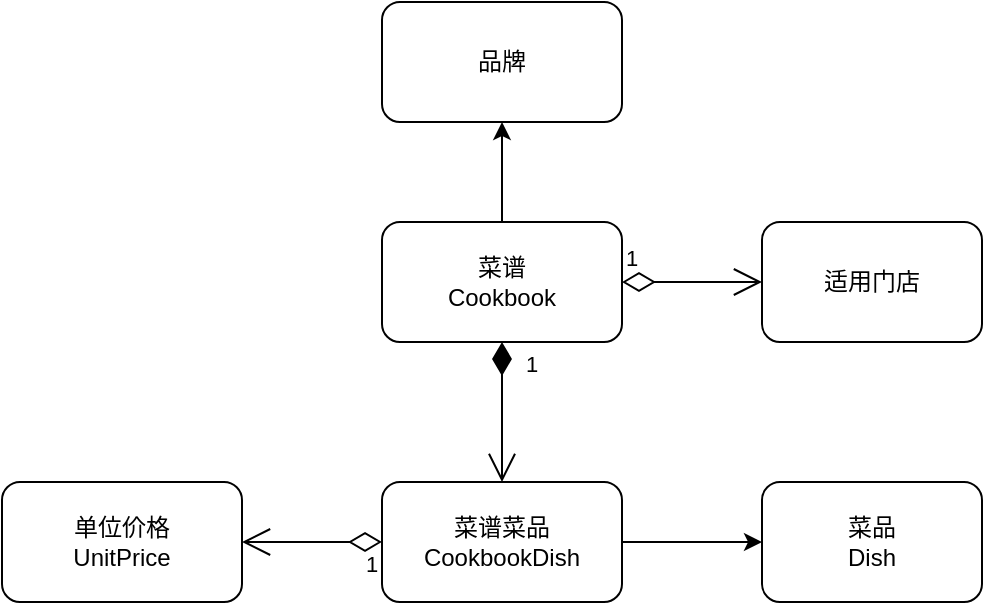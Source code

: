 <mxfile version="12.9.3" type="github">
  <diagram id="N3dDYz6mYW61JuvMdA8y" name="Page-1">
    <mxGraphModel dx="892" dy="498" grid="1" gridSize="10" guides="1" tooltips="1" connect="1" arrows="1" fold="1" page="1" pageScale="1" pageWidth="827" pageHeight="1169" math="0" shadow="0">
      <root>
        <mxCell id="0" />
        <mxCell id="1" parent="0" />
        <mxCell id="p-VOLU0iWo143-UVFUAN-1" value="菜谱&lt;br&gt;Cookbook" style="rounded=1;whiteSpace=wrap;html=1;" vertex="1" parent="1">
          <mxGeometry x="200" y="130" width="120" height="60" as="geometry" />
        </mxCell>
        <mxCell id="p-VOLU0iWo143-UVFUAN-2" value="品牌&lt;br&gt;" style="rounded=1;whiteSpace=wrap;html=1;" vertex="1" parent="1">
          <mxGeometry x="200" y="20" width="120" height="60" as="geometry" />
        </mxCell>
        <mxCell id="p-VOLU0iWo143-UVFUAN-3" value="菜谱菜品&lt;br&gt;CookbookDish" style="rounded=1;whiteSpace=wrap;html=1;" vertex="1" parent="1">
          <mxGeometry x="200" y="260" width="120" height="60" as="geometry" />
        </mxCell>
        <mxCell id="p-VOLU0iWo143-UVFUAN-5" value="1" style="endArrow=open;html=1;endSize=12;startArrow=diamondThin;startSize=14;startFill=1;edgeStyle=orthogonalEdgeStyle;align=left;verticalAlign=bottom;exitX=0.5;exitY=1;exitDx=0;exitDy=0;entryX=0.5;entryY=0;entryDx=0;entryDy=0;" edge="1" parent="1" source="p-VOLU0iWo143-UVFUAN-1" target="p-VOLU0iWo143-UVFUAN-3">
          <mxGeometry x="-0.429" y="10" relative="1" as="geometry">
            <mxPoint x="330" y="240" as="sourcePoint" />
            <mxPoint x="490" y="240" as="targetPoint" />
            <mxPoint as="offset" />
          </mxGeometry>
        </mxCell>
        <mxCell id="p-VOLU0iWo143-UVFUAN-6" value="菜品 &lt;br&gt;Dish" style="rounded=1;whiteSpace=wrap;html=1;" vertex="1" parent="1">
          <mxGeometry x="390" y="260" width="110" height="60" as="geometry" />
        </mxCell>
        <mxCell id="p-VOLU0iWo143-UVFUAN-7" value="" style="endArrow=classic;html=1;exitX=1;exitY=0.5;exitDx=0;exitDy=0;entryX=0;entryY=0.5;entryDx=0;entryDy=0;" edge="1" parent="1" source="p-VOLU0iWo143-UVFUAN-3" target="p-VOLU0iWo143-UVFUAN-6">
          <mxGeometry width="50" height="50" relative="1" as="geometry">
            <mxPoint x="390" y="260" as="sourcePoint" />
            <mxPoint x="440" y="210" as="targetPoint" />
          </mxGeometry>
        </mxCell>
        <mxCell id="p-VOLU0iWo143-UVFUAN-8" value="" style="endArrow=classic;html=1;entryX=0.5;entryY=1;entryDx=0;entryDy=0;" edge="1" parent="1" source="p-VOLU0iWo143-UVFUAN-1" target="p-VOLU0iWo143-UVFUAN-2">
          <mxGeometry width="50" height="50" relative="1" as="geometry">
            <mxPoint x="390" y="260" as="sourcePoint" />
            <mxPoint x="440" y="210" as="targetPoint" />
          </mxGeometry>
        </mxCell>
        <mxCell id="p-VOLU0iWo143-UVFUAN-10" value="单位价格&lt;br&gt;UnitPrice" style="rounded=1;whiteSpace=wrap;html=1;" vertex="1" parent="1">
          <mxGeometry x="10" y="260" width="120" height="60" as="geometry" />
        </mxCell>
        <mxCell id="p-VOLU0iWo143-UVFUAN-12" value="1" style="endArrow=open;html=1;endSize=12;startArrow=diamondThin;startSize=14;startFill=0;edgeStyle=orthogonalEdgeStyle;align=left;verticalAlign=bottom;exitX=0;exitY=0.5;exitDx=0;exitDy=0;entryX=1;entryY=0.5;entryDx=0;entryDy=0;" edge="1" parent="1" source="p-VOLU0iWo143-UVFUAN-3" target="p-VOLU0iWo143-UVFUAN-10">
          <mxGeometry x="-0.714" y="20" relative="1" as="geometry">
            <mxPoint x="330" y="240" as="sourcePoint" />
            <mxPoint x="490" y="240" as="targetPoint" />
            <mxPoint as="offset" />
          </mxGeometry>
        </mxCell>
        <mxCell id="p-VOLU0iWo143-UVFUAN-14" value="适用门店" style="rounded=1;whiteSpace=wrap;html=1;" vertex="1" parent="1">
          <mxGeometry x="390" y="130" width="110" height="60" as="geometry" />
        </mxCell>
        <mxCell id="p-VOLU0iWo143-UVFUAN-16" value="1" style="endArrow=open;html=1;endSize=12;startArrow=diamondThin;startSize=14;startFill=0;edgeStyle=orthogonalEdgeStyle;align=left;verticalAlign=bottom;exitX=1;exitY=0.5;exitDx=0;exitDy=0;entryX=0;entryY=0.5;entryDx=0;entryDy=0;" edge="1" parent="1" source="p-VOLU0iWo143-UVFUAN-1" target="p-VOLU0iWo143-UVFUAN-14">
          <mxGeometry x="-1" y="3" relative="1" as="geometry">
            <mxPoint x="330" y="240" as="sourcePoint" />
            <mxPoint x="400" y="240" as="targetPoint" />
          </mxGeometry>
        </mxCell>
      </root>
    </mxGraphModel>
  </diagram>
</mxfile>
